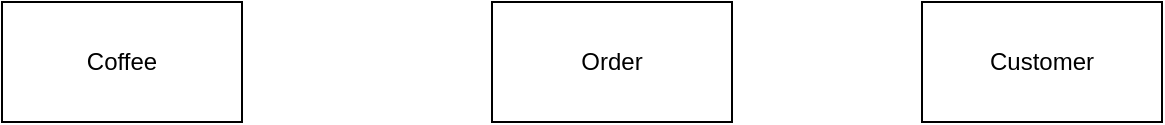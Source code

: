 <mxfile>
    <diagram id="agectpmZm64y6XsjhPfG" name="Page-1">
        <mxGraphModel dx="752" dy="457" grid="1" gridSize="10" guides="1" tooltips="1" connect="1" arrows="1" fold="1" page="1" pageScale="1" pageWidth="850" pageHeight="1100" math="0" shadow="0">
            <root>
                <mxCell id="0"/>
                <mxCell id="1" parent="0"/>
                <mxCell id="2" value="Coffee" style="whiteSpace=wrap;html=1;" vertex="1" parent="1">
                    <mxGeometry x="120" y="140" width="120" height="60" as="geometry"/>
                </mxCell>
                <mxCell id="3" value="Customer" style="whiteSpace=wrap;html=1;" vertex="1" parent="1">
                    <mxGeometry x="580" y="140" width="120" height="60" as="geometry"/>
                </mxCell>
                <mxCell id="4" value="Order" style="whiteSpace=wrap;html=1;" vertex="1" parent="1">
                    <mxGeometry x="365" y="140" width="120" height="60" as="geometry"/>
                </mxCell>
            </root>
        </mxGraphModel>
    </diagram>
</mxfile>